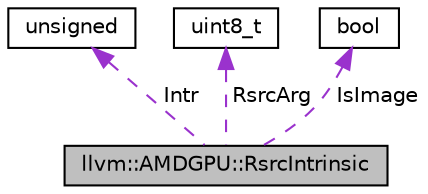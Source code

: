 digraph "llvm::AMDGPU::RsrcIntrinsic"
{
 // LATEX_PDF_SIZE
  bgcolor="transparent";
  edge [fontname="Helvetica",fontsize="10",labelfontname="Helvetica",labelfontsize="10"];
  node [fontname="Helvetica",fontsize="10",shape="box"];
  Node1 [label="llvm::AMDGPU::RsrcIntrinsic",height=0.2,width=0.4,color="black", fillcolor="grey75", style="filled", fontcolor="black",tooltip=" "];
  Node2 -> Node1 [dir="back",color="darkorchid3",fontsize="10",style="dashed",label=" Intr" ,fontname="Helvetica"];
  Node2 [label="unsigned",height=0.2,width=0.4,color="black",URL="$classunsigned.html",tooltip=" "];
  Node3 -> Node1 [dir="back",color="darkorchid3",fontsize="10",style="dashed",label=" RsrcArg" ,fontname="Helvetica"];
  Node3 [label="uint8_t",height=0.2,width=0.4,color="black",tooltip=" "];
  Node4 -> Node1 [dir="back",color="darkorchid3",fontsize="10",style="dashed",label=" IsImage" ,fontname="Helvetica"];
  Node4 [label="bool",height=0.2,width=0.4,color="black",URL="$classbool.html",tooltip=" "];
}

